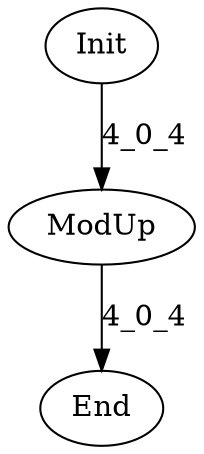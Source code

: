 digraph G {
Init[label="Init"];
End[label="End"];
ModUp[label="ModUp"];
Init -> ModUp[label="4_0_4"];
ModUp -> End[label="4_0_4"];
}